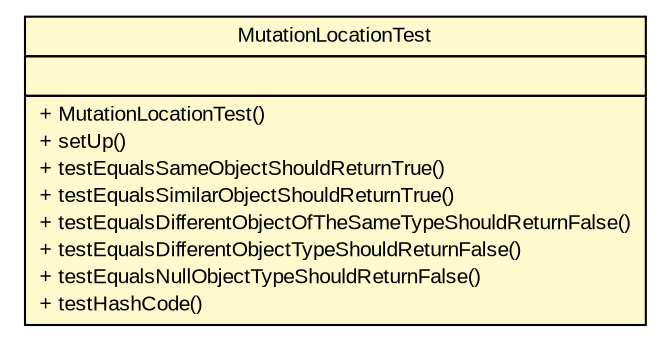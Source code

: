#!/usr/local/bin/dot
#
# Class diagram 
# Generated by UMLGraph version R5_6 (http://www.umlgraph.org/)
#

digraph G {
	edge [fontname="arial",fontsize=10,labelfontname="arial",labelfontsize=10];
	node [fontname="arial",fontsize=10,shape=plaintext];
	nodesep=0.25;
	ranksep=0.5;
	// com.github.mkolisnyk.muto.data.MutationLocationTest
	c156 [label=<<table title="com.github.mkolisnyk.muto.data.MutationLocationTest" border="0" cellborder="1" cellspacing="0" cellpadding="2" port="p" bgcolor="lemonChiffon" href="./MutationLocationTest.html">
		<tr><td><table border="0" cellspacing="0" cellpadding="1">
<tr><td align="center" balign="center"> MutationLocationTest </td></tr>
		</table></td></tr>
		<tr><td><table border="0" cellspacing="0" cellpadding="1">
<tr><td align="left" balign="left">  </td></tr>
		</table></td></tr>
		<tr><td><table border="0" cellspacing="0" cellpadding="1">
<tr><td align="left" balign="left"> + MutationLocationTest() </td></tr>
<tr><td align="left" balign="left"> + setUp() </td></tr>
<tr><td align="left" balign="left"> + testEqualsSameObjectShouldReturnTrue() </td></tr>
<tr><td align="left" balign="left"> + testEqualsSimilarObjectShouldReturnTrue() </td></tr>
<tr><td align="left" balign="left"> + testEqualsDifferentObjectOfTheSameTypeShouldReturnFalse() </td></tr>
<tr><td align="left" balign="left"> + testEqualsDifferentObjectTypeShouldReturnFalse() </td></tr>
<tr><td align="left" balign="left"> + testEqualsNullObjectTypeShouldReturnFalse() </td></tr>
<tr><td align="left" balign="left"> + testHashCode() </td></tr>
		</table></td></tr>
		</table>>, URL="./MutationLocationTest.html", fontname="arial", fontcolor="black", fontsize=10.0];
}

